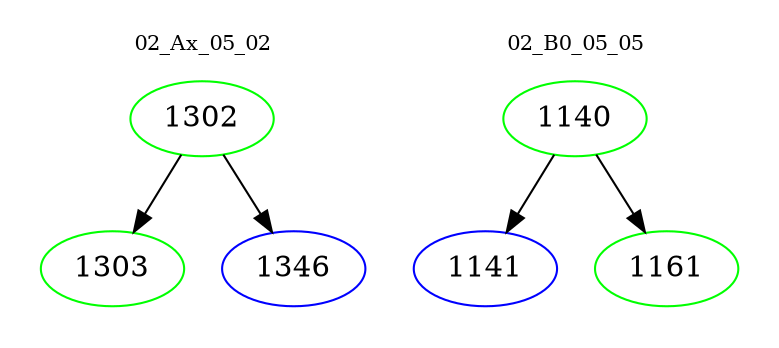digraph{
subgraph cluster_0 {
color = white
label = "02_Ax_05_02";
fontsize=10;
T0_1302 [label="1302", color="green"]
T0_1302 -> T0_1303 [color="black"]
T0_1303 [label="1303", color="green"]
T0_1302 -> T0_1346 [color="black"]
T0_1346 [label="1346", color="blue"]
}
subgraph cluster_1 {
color = white
label = "02_B0_05_05";
fontsize=10;
T1_1140 [label="1140", color="green"]
T1_1140 -> T1_1141 [color="black"]
T1_1141 [label="1141", color="blue"]
T1_1140 -> T1_1161 [color="black"]
T1_1161 [label="1161", color="green"]
}
}
